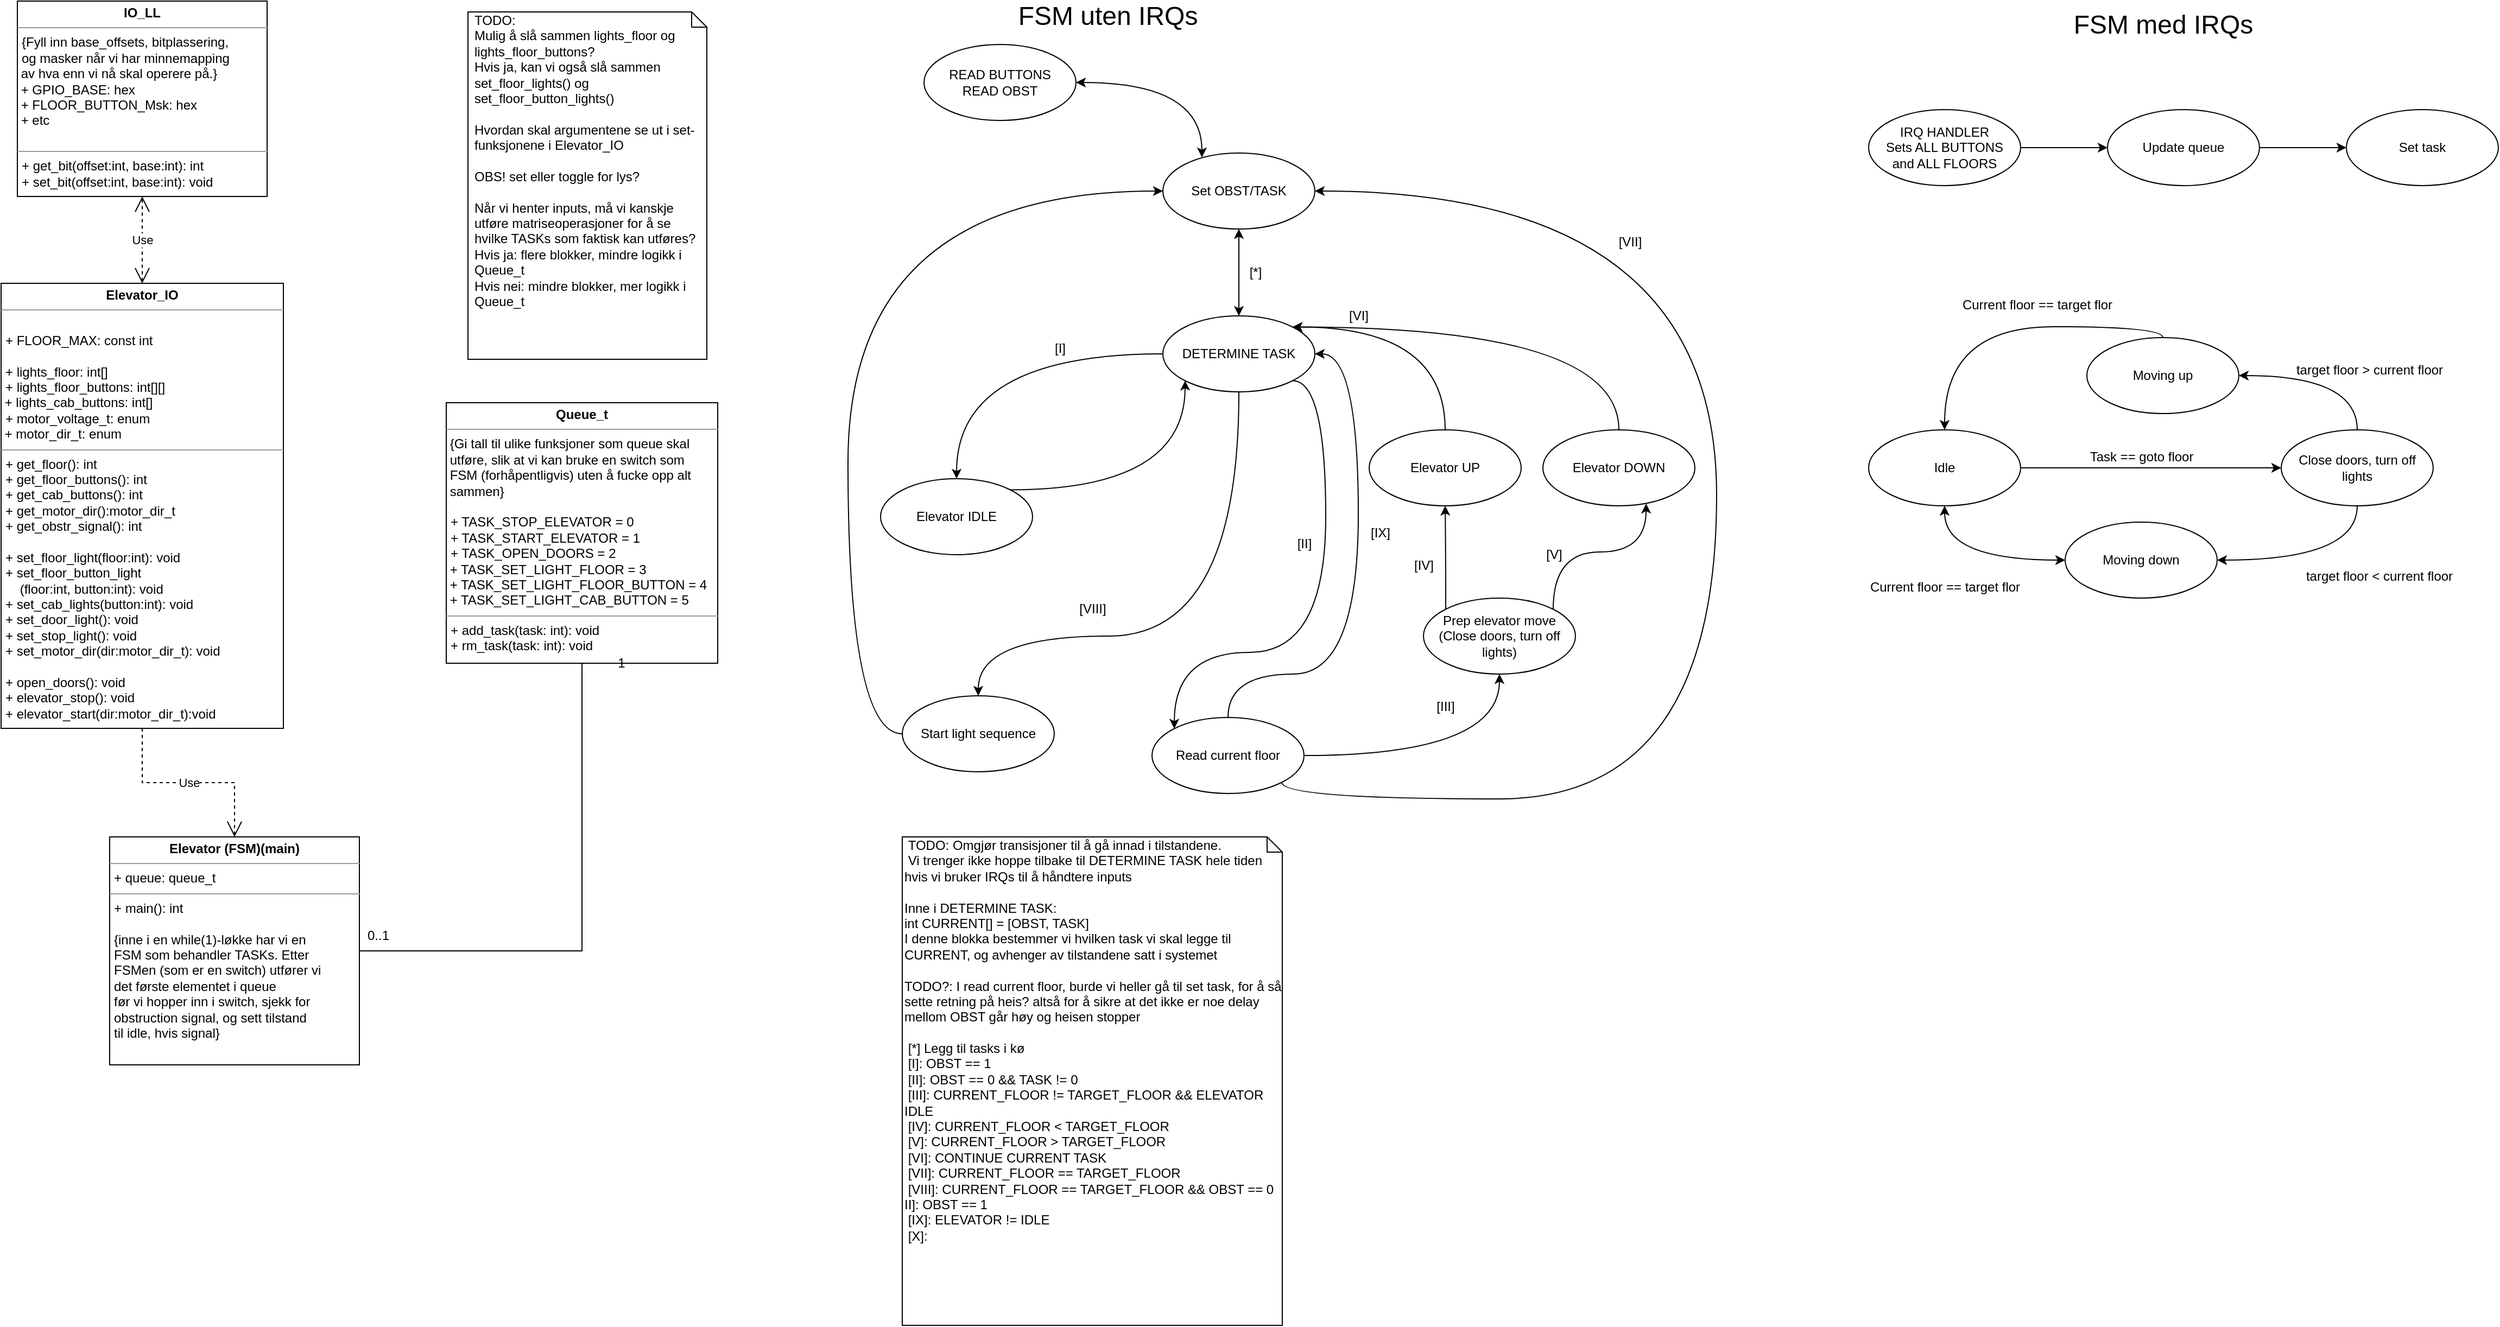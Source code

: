 <mxfile version="12.6.1" type="github">
  <diagram name="Page-1" id="c4acf3e9-155e-7222-9cf6-157b1a14988f">
    <mxGraphModel dx="1360" dy="765" grid="1" gridSize="10" guides="1" tooltips="1" connect="1" arrows="1" fold="1" page="1" pageScale="1" pageWidth="850" pageHeight="1100" background="#ffffff" math="0" shadow="0">
      <root>
        <mxCell id="0"/>
        <mxCell id="1" parent="0"/>
        <mxCell id="5d2195bd80daf111-18" value="&lt;p style=&quot;margin: 0px ; margin-top: 4px ; text-align: center&quot;&gt;&lt;b&gt;Elevator_IO&lt;/b&gt;&lt;/p&gt;&lt;hr size=&quot;1&quot;&gt;&lt;br&gt;&lt;p style=&quot;margin: 0px ; margin-left: 4px&quot;&gt;+ FLOOR_MAX: const int&lt;/p&gt;&lt;p style=&quot;margin: 0px ; margin-left: 4px&quot;&gt;&lt;br&gt;&lt;/p&gt;&lt;p style=&quot;margin: 0px ; margin-left: 4px&quot;&gt;+ lights_floor: int[]&lt;/p&gt;&lt;p style=&quot;margin: 0px ; margin-left: 4px&quot;&gt;+ lights_floor_buttons: int[][]&lt;/p&gt;&amp;nbsp;+ lights_cab_buttons: int[]&lt;br&gt;&lt;p style=&quot;margin: 0px ; margin-left: 4px&quot;&gt;+ motor_voltage_t: enum&lt;/p&gt;&amp;nbsp;+ motor_dir_t: enum&lt;hr size=&quot;1&quot;&gt;&lt;p style=&quot;margin: 0px ; margin-left: 4px&quot;&gt;+ get_floor(): int&lt;/p&gt;&lt;p style=&quot;margin: 0px ; margin-left: 4px&quot;&gt;+ get_floor_buttons(): int&lt;/p&gt;&lt;p style=&quot;margin: 0px ; margin-left: 4px&quot;&gt;+ get_cab_buttons(): int&lt;br&gt;&lt;/p&gt;&lt;p style=&quot;margin: 0px ; margin-left: 4px&quot;&gt;+ get_motor_dir():motor_dir_t&lt;/p&gt;&lt;p style=&quot;margin: 0px ; margin-left: 4px&quot;&gt;+ get_obstr_signal(): int&lt;/p&gt;&lt;p style=&quot;margin: 0px ; margin-left: 4px&quot;&gt;&lt;br&gt;&lt;/p&gt;&lt;p style=&quot;margin: 0px ; margin-left: 4px&quot;&gt;+ set_floor_light(floor:int): void&lt;/p&gt;&lt;p style=&quot;margin: 0px ; margin-left: 4px&quot;&gt;+ set_floor_button_light&lt;/p&gt;&lt;p style=&quot;margin: 0px ; margin-left: 4px&quot;&gt;&amp;nbsp;&amp;nbsp;&amp;nbsp; (floor:int, button:int): void&lt;/p&gt;&lt;p style=&quot;margin: 0px ; margin-left: 4px&quot;&gt;+ set_cab_lights(button:int): void&lt;/p&gt;&lt;p style=&quot;margin: 0px ; margin-left: 4px&quot;&gt;+ set_door_light(): void&lt;/p&gt;&lt;p style=&quot;margin: 0px ; margin-left: 4px&quot;&gt;+ set_stop_light(): void&lt;/p&gt;&lt;p style=&quot;margin: 0px ; margin-left: 4px&quot;&gt;+ set_motor_dir(dir:motor_dir_t): void&lt;br&gt;&lt;/p&gt;&lt;p style=&quot;margin: 0px ; margin-left: 4px&quot;&gt;&lt;br&gt;&lt;/p&gt;&lt;p style=&quot;margin: 0px ; margin-left: 4px&quot;&gt;+ open_doors(): void&lt;/p&gt;&lt;p style=&quot;margin: 0px ; margin-left: 4px&quot;&gt;+ elevator_stop(): void&lt;/p&gt;&lt;p style=&quot;margin: 0px ; margin-left: 4px&quot;&gt;+ elevator_start(dir:motor_dir_t):void&lt;br&gt;&lt;/p&gt;" style="verticalAlign=top;align=left;overflow=fill;fontSize=12;fontFamily=Helvetica;html=1;rounded=0;shadow=0;comic=0;labelBackgroundColor=none;strokeWidth=1" parent="1" vertex="1">
          <mxGeometry x="90" y="290" width="260" height="410" as="geometry"/>
        </mxCell>
        <mxCell id="rIhJGZzGCQhaWJp5LzbU-6" value="&lt;p style=&quot;margin: 0px ; margin-top: 4px ; text-align: center&quot;&gt;&lt;b&gt;IO_LL&lt;br&gt;&lt;/b&gt;&lt;/p&gt;&lt;hr size=&quot;1&quot;&gt;&lt;p style=&quot;margin: 0px ; margin-left: 4px&quot;&gt;{Fyll inn base_offsets, bitplassering,&lt;/p&gt;&lt;p style=&quot;margin: 0px ; margin-left: 4px&quot;&gt;og masker når vi har minnemapping&lt;/p&gt;&lt;div&gt;&amp;nbsp;av hva enn vi nå skal operere på.}&lt;/div&gt;&lt;div&gt;&amp;nbsp;+ GPIO_BASE: hex&lt;br&gt;&lt;/div&gt;&lt;div&gt;&amp;nbsp;+ FLOOR_BUTTON_Msk: hex&lt;br&gt;&lt;/div&gt;&lt;div&gt;&amp;nbsp;+ etc &lt;br&gt;&lt;/div&gt;&lt;div&gt;&lt;br&gt;&lt;/div&gt;&lt;hr size=&quot;1&quot;&gt;&lt;p style=&quot;margin: 0px ; margin-left: 4px&quot;&gt;+ get_bit(offset:int, base:int): int&lt;/p&gt;&lt;p style=&quot;margin: 0px ; margin-left: 4px&quot;&gt;+ set_bit(offset:int, base:int): void&lt;/p&gt;&lt;p style=&quot;margin: 0px ; margin-left: 4px&quot;&gt;&lt;br&gt;&lt;/p&gt;" style="verticalAlign=top;align=left;overflow=fill;fontSize=12;fontFamily=Helvetica;html=1;rounded=0;shadow=0;comic=0;labelBackgroundColor=none;strokeWidth=1" parent="1" vertex="1">
          <mxGeometry x="105" y="30" width="230" height="180" as="geometry"/>
        </mxCell>
        <mxCell id="rIhJGZzGCQhaWJp5LzbU-28" value="&lt;p style=&quot;margin: 0px ; margin-top: 4px ; text-align: center&quot;&gt;&lt;b&gt;Elevator (FSM)(main)&lt;br&gt;&lt;/b&gt;&lt;/p&gt;&lt;hr size=&quot;1&quot;&gt;&lt;p style=&quot;margin: 0px ; margin-left: 4px&quot;&gt;+ queue: queue_t&lt;br&gt;&lt;/p&gt;&lt;hr size=&quot;1&quot;&gt;&lt;p style=&quot;margin: 0px ; margin-left: 4px&quot;&gt;+ main(): int&lt;/p&gt;&lt;p style=&quot;margin: 0px ; margin-left: 4px&quot;&gt;&lt;br&gt;&lt;/p&gt;&lt;p style=&quot;margin: 0px ; margin-left: 4px&quot;&gt;{inne i en while(1)-løkke har vi en&lt;/p&gt;&lt;p style=&quot;margin: 0px ; margin-left: 4px&quot;&gt;FSM som behandler TASKs. Etter&lt;/p&gt;&lt;p style=&quot;margin: 0px ; margin-left: 4px&quot;&gt;FSMen (som er en switch) utfører vi&lt;/p&gt;&lt;p style=&quot;margin: 0px ; margin-left: 4px&quot;&gt;det første elementet i queue&lt;/p&gt;&lt;p style=&quot;margin: 0px ; margin-left: 4px&quot;&gt;før vi hopper inn i switch, sjekk for&lt;/p&gt;&lt;p style=&quot;margin: 0px ; margin-left: 4px&quot;&gt;obstruction signal, og sett tilstand&lt;/p&gt;&lt;p style=&quot;margin: 0px ; margin-left: 4px&quot;&gt;til idle, hvis signal}&lt;br&gt;&lt;/p&gt;&lt;p style=&quot;margin: 0px ; margin-left: 4px&quot;&gt;&lt;br&gt;&lt;/p&gt;&lt;p style=&quot;margin: 0px ; margin-left: 4px&quot;&gt;&lt;br&gt;&lt;/p&gt;" style="verticalAlign=top;align=left;overflow=fill;fontSize=12;fontFamily=Helvetica;html=1;rounded=0;shadow=0;comic=0;labelBackgroundColor=none;strokeWidth=1" parent="1" vertex="1">
          <mxGeometry x="190" y="800" width="230" height="210" as="geometry"/>
        </mxCell>
        <mxCell id="rIhJGZzGCQhaWJp5LzbU-29" value="&lt;p style=&quot;margin: 0px ; margin-top: 4px ; text-align: center&quot;&gt;&lt;b&gt;Queue_t&lt;br&gt;&lt;/b&gt;&lt;/p&gt;&lt;hr size=&quot;1&quot;&gt;&lt;div&gt;&amp;nbsp;{Gi tall til ulike funksjoner som queue skal&lt;/div&gt;&lt;div&gt;&amp;nbsp;utføre, slik at vi kan bruke en switch som&lt;/div&gt;&lt;div&gt;&amp;nbsp;FSM (forhåpentligvis) uten å fucke opp alt&lt;/div&gt;&lt;div&gt;&amp;nbsp;sammen}&lt;/div&gt;&lt;p style=&quot;margin: 0px ; margin-left: 4px&quot;&gt;&lt;br&gt;&lt;/p&gt;&lt;p style=&quot;margin: 0px ; margin-left: 4px&quot;&gt;+ TASK_STOP_ELEVATOR = 0&lt;br&gt;&lt;/p&gt;&lt;p style=&quot;margin: 0px ; margin-left: 4px&quot;&gt;+ TASK_START_ELEVATOR = 1&lt;br&gt;&lt;/p&gt;&lt;p style=&quot;margin: 0px ; margin-left: 4px&quot;&gt;+ TASK_OPEN_DOORS = 2&lt;br&gt;&lt;/p&gt;&lt;div&gt;&amp;nbsp;+ TASK_SET_LIGHT_FLOOR = 3&lt;br&gt;&lt;/div&gt;&lt;div&gt;&amp;nbsp;+ TASK_SET_LIGHT_FLOOR_BUTTON = 4&lt;br&gt;&lt;/div&gt;&lt;div&gt;&amp;nbsp;+ TASK_SET_LIGHT_CAB_BUTTON = 5&lt;br&gt;&lt;/div&gt;&lt;hr size=&quot;1&quot;&gt;&lt;p style=&quot;margin: 0px ; margin-left: 4px&quot;&gt;+ add_task(task: int): void&lt;/p&gt;&lt;p style=&quot;margin: 0px ; margin-left: 4px&quot;&gt;+ rm_task(task: int): void&lt;/p&gt;&lt;p style=&quot;margin: 0px ; margin-left: 4px&quot;&gt;&lt;br&gt;&lt;/p&gt;" style="verticalAlign=top;align=left;overflow=fill;fontSize=12;fontFamily=Helvetica;html=1;rounded=0;shadow=0;comic=0;labelBackgroundColor=none;strokeWidth=1" parent="1" vertex="1">
          <mxGeometry x="500" y="400" width="250" height="240" as="geometry"/>
        </mxCell>
        <mxCell id="E3FCNjhZ2y0T8DLhMkyU-29" value="Use" style="endArrow=open;endSize=12;dashed=1;html=1;exitX=0.5;exitY=1;exitDx=0;exitDy=0;entryX=0.5;entryY=0;entryDx=0;entryDy=0;rounded=0;startArrow=none;startFill=0;" parent="1" source="5d2195bd80daf111-18" target="rIhJGZzGCQhaWJp5LzbU-28" edge="1">
          <mxGeometry width="160" relative="1" as="geometry">
            <mxPoint x="90" y="1030" as="sourcePoint"/>
            <mxPoint x="250" y="1030" as="targetPoint"/>
            <Array as="points">
              <mxPoint x="220" y="750"/>
              <mxPoint x="305" y="750"/>
            </Array>
          </mxGeometry>
        </mxCell>
        <mxCell id="E3FCNjhZ2y0T8DLhMkyU-30" value="" style="endArrow=none;endSize=12;html=1;exitX=0.5;exitY=1;exitDx=0;exitDy=0;entryX=1;entryY=0.5;entryDx=0;entryDy=0;rounded=0;endFill=0;" parent="1" source="rIhJGZzGCQhaWJp5LzbU-29" target="rIhJGZzGCQhaWJp5LzbU-28" edge="1">
          <mxGeometry x="0.5" width="160" relative="1" as="geometry">
            <mxPoint x="90" y="1030" as="sourcePoint"/>
            <mxPoint x="250" y="1030" as="targetPoint"/>
            <Array as="points">
              <mxPoint x="625" y="905"/>
            </Array>
            <mxPoint as="offset"/>
          </mxGeometry>
        </mxCell>
        <mxCell id="E3FCNjhZ2y0T8DLhMkyU-36" value="Use" style="endArrow=open;endSize=12;dashed=1;html=1;strokeWidth=1;entryX=0.5;entryY=1;entryDx=0;entryDy=0;exitX=0.5;exitY=0;exitDx=0;exitDy=0;startArrow=open;startSize=12;startFill=0;rounded=0;" parent="1" source="5d2195bd80daf111-18" target="rIhJGZzGCQhaWJp5LzbU-6" edge="1">
          <mxGeometry width="160" relative="1" as="geometry">
            <mxPoint x="90" y="1030" as="sourcePoint"/>
            <mxPoint x="250" y="1030" as="targetPoint"/>
          </mxGeometry>
        </mxCell>
        <mxCell id="E3FCNjhZ2y0T8DLhMkyU-37" value="&lt;p style=&quot;margin: 0px ; margin-left: 4px&quot;&gt;TODO:&lt;/p&gt;&lt;p style=&quot;margin: 0px ; margin-left: 4px&quot;&gt;Mulig å slå sammen lights_floor og lights_floor_buttons?&lt;/p&gt;&lt;p style=&quot;margin: 0px ; margin-left: 4px&quot;&gt;Hvis ja, kan vi også slå sammen set_floor_lights() og set_floor_button_lights()&lt;/p&gt;&lt;p style=&quot;margin: 0px ; margin-left: 4px&quot;&gt;&lt;br&gt;&lt;/p&gt;&lt;p style=&quot;margin: 0px ; margin-left: 4px&quot;&gt;Hvordan skal argumentene se ut i set-funksjonene i Elevator_IO&lt;/p&gt;&lt;p style=&quot;margin: 0px ; margin-left: 4px&quot;&gt;&lt;br&gt;&lt;/p&gt;&lt;p style=&quot;margin: 0px ; margin-left: 4px&quot;&gt;OBS! set eller toggle for lys?&lt;/p&gt;&lt;p style=&quot;margin: 0px ; margin-left: 4px&quot;&gt;&lt;br&gt;&lt;/p&gt;&lt;p style=&quot;margin: 0px ; margin-left: 4px&quot;&gt;Når vi henter inputs, må vi kanskje&lt;/p&gt;&lt;p style=&quot;margin: 0px ; margin-left: 4px&quot;&gt;utføre matriseoperasjoner for å se&lt;/p&gt;&lt;p style=&quot;margin: 0px ; margin-left: 4px&quot;&gt;hvilke TASKs som faktisk kan utføres?&lt;br&gt;&lt;/p&gt;&lt;p style=&quot;margin: 0px ; margin-left: 4px&quot;&gt;Hvis ja: flere blokker, mindre logikk i Queue_t&lt;/p&gt;&lt;p style=&quot;margin: 0px ; margin-left: 4px&quot;&gt;Hvis nei: mindre blokker, mer logikk i Queue_t&lt;br&gt;&lt;/p&gt;" style="shape=note;whiteSpace=wrap;html=1;size=14;verticalAlign=top;align=left;spacingTop=-6;" parent="1" vertex="1">
          <mxGeometry x="520" y="40" width="220" height="320" as="geometry"/>
        </mxCell>
        <mxCell id="E3FCNjhZ2y0T8DLhMkyU-40" value="0..1" style="text;html=1;align=center;verticalAlign=middle;resizable=0;points=[];autosize=1;" parent="1" vertex="1">
          <mxGeometry x="417" y="881" width="40" height="20" as="geometry"/>
        </mxCell>
        <mxCell id="E3FCNjhZ2y0T8DLhMkyU-41" value="1" style="text;html=1;align=center;verticalAlign=middle;resizable=0;points=[];autosize=1;" parent="1" vertex="1">
          <mxGeometry x="651" y="630" width="20" height="20" as="geometry"/>
        </mxCell>
        <mxCell id="Fhqkq1UOQx8cXXpCBCW_-34" style="edgeStyle=orthogonalEdgeStyle;curved=1;orthogonalLoop=1;jettySize=auto;html=1;exitX=0;exitY=0.5;exitDx=0;exitDy=0;entryX=0.5;entryY=0;entryDx=0;entryDy=0;" parent="1" source="Fhqkq1UOQx8cXXpCBCW_-1" target="Fhqkq1UOQx8cXXpCBCW_-2" edge="1">
          <mxGeometry relative="1" as="geometry"/>
        </mxCell>
        <mxCell id="Fhqkq1UOQx8cXXpCBCW_-107" value="" style="edgeStyle=orthogonalEdgeStyle;curved=1;orthogonalLoop=1;jettySize=auto;html=1;startArrow=classic;startFill=1;endArrow=classic;endFill=1;" parent="1" source="Fhqkq1UOQx8cXXpCBCW_-1" target="Fhqkq1UOQx8cXXpCBCW_-106" edge="1">
          <mxGeometry relative="1" as="geometry"/>
        </mxCell>
        <mxCell id="Fhqkq1UOQx8cXXpCBCW_-115" value="" style="edgeStyle=orthogonalEdgeStyle;curved=1;orthogonalLoop=1;jettySize=auto;html=1;startArrow=none;startFill=0;endArrow=classic;endFill=1;" parent="1" source="Fhqkq1UOQx8cXXpCBCW_-1" target="Fhqkq1UOQx8cXXpCBCW_-114" edge="1">
          <mxGeometry relative="1" as="geometry">
            <Array as="points">
              <mxPoint x="1230" y="615"/>
            </Array>
          </mxGeometry>
        </mxCell>
        <mxCell id="Fhqkq1UOQx8cXXpCBCW_-145" style="edgeStyle=orthogonalEdgeStyle;curved=1;orthogonalLoop=1;jettySize=auto;html=1;exitX=1;exitY=1;exitDx=0;exitDy=0;entryX=0;entryY=0;entryDx=0;entryDy=0;startArrow=none;startFill=0;endArrow=classic;endFill=1;" parent="1" source="Fhqkq1UOQx8cXXpCBCW_-1" target="Fhqkq1UOQx8cXXpCBCW_-37" edge="1">
          <mxGeometry relative="1" as="geometry">
            <Array as="points">
              <mxPoint x="1310" y="380"/>
              <mxPoint x="1310" y="630"/>
              <mxPoint x="1171" y="630"/>
            </Array>
          </mxGeometry>
        </mxCell>
        <mxCell id="Fhqkq1UOQx8cXXpCBCW_-1" value="DETERMINE TASK" style="ellipse;whiteSpace=wrap;html=1;" parent="1" vertex="1">
          <mxGeometry x="1160" y="320" width="140" height="70" as="geometry"/>
        </mxCell>
        <mxCell id="Fhqkq1UOQx8cXXpCBCW_-116" style="edgeStyle=orthogonalEdgeStyle;curved=1;orthogonalLoop=1;jettySize=auto;html=1;entryX=0;entryY=0.5;entryDx=0;entryDy=0;startArrow=none;startFill=0;endArrow=classic;endFill=1;exitX=0;exitY=0.5;exitDx=0;exitDy=0;" parent="1" source="Fhqkq1UOQx8cXXpCBCW_-114" target="Fhqkq1UOQx8cXXpCBCW_-106" edge="1">
          <mxGeometry relative="1" as="geometry">
            <Array as="points">
              <mxPoint x="870" y="705"/>
              <mxPoint x="870" y="205"/>
            </Array>
          </mxGeometry>
        </mxCell>
        <mxCell id="Fhqkq1UOQx8cXXpCBCW_-114" value="Start light sequence" style="ellipse;whiteSpace=wrap;html=1;" parent="1" vertex="1">
          <mxGeometry x="920" y="670" width="140" height="70" as="geometry"/>
        </mxCell>
        <mxCell id="Fhqkq1UOQx8cXXpCBCW_-106" value="Set OBST/TASK" style="ellipse;whiteSpace=wrap;html=1;" parent="1" vertex="1">
          <mxGeometry x="1160" y="170" width="140" height="70" as="geometry"/>
        </mxCell>
        <mxCell id="Fhqkq1UOQx8cXXpCBCW_-125" style="edgeStyle=orthogonalEdgeStyle;curved=1;orthogonalLoop=1;jettySize=auto;html=1;exitX=1;exitY=1;exitDx=0;exitDy=0;entryX=1;entryY=0.5;entryDx=0;entryDy=0;startArrow=none;startFill=0;endArrow=classic;endFill=1;" parent="1" source="Fhqkq1UOQx8cXXpCBCW_-37" target="Fhqkq1UOQx8cXXpCBCW_-106" edge="1">
          <mxGeometry relative="1" as="geometry">
            <Array as="points">
              <mxPoint x="1269" y="765"/>
              <mxPoint x="1670" y="765"/>
              <mxPoint x="1670" y="205"/>
            </Array>
          </mxGeometry>
        </mxCell>
        <mxCell id="Fhqkq1UOQx8cXXpCBCW_-139" value="" style="edgeStyle=orthogonalEdgeStyle;curved=1;orthogonalLoop=1;jettySize=auto;html=1;startArrow=none;startFill=0;endArrow=classic;endFill=1;" parent="1" source="Fhqkq1UOQx8cXXpCBCW_-37" target="Fhqkq1UOQx8cXXpCBCW_-138" edge="1">
          <mxGeometry relative="1" as="geometry"/>
        </mxCell>
        <mxCell id="Fhqkq1UOQx8cXXpCBCW_-150" style="edgeStyle=orthogonalEdgeStyle;curved=1;orthogonalLoop=1;jettySize=auto;html=1;exitX=0.5;exitY=0;exitDx=0;exitDy=0;entryX=1;entryY=0.5;entryDx=0;entryDy=0;startArrow=none;startFill=0;endArrow=classic;endFill=1;" parent="1" source="Fhqkq1UOQx8cXXpCBCW_-37" target="Fhqkq1UOQx8cXXpCBCW_-1" edge="1">
          <mxGeometry relative="1" as="geometry">
            <Array as="points">
              <mxPoint x="1220" y="650"/>
              <mxPoint x="1340" y="650"/>
              <mxPoint x="1340" y="355"/>
            </Array>
          </mxGeometry>
        </mxCell>
        <mxCell id="Fhqkq1UOQx8cXXpCBCW_-37" value="Read current floor" style="ellipse;whiteSpace=wrap;html=1;" parent="1" vertex="1">
          <mxGeometry x="1150" y="690" width="140" height="70" as="geometry"/>
        </mxCell>
        <mxCell id="Fhqkq1UOQx8cXXpCBCW_-142" style="edgeStyle=orthogonalEdgeStyle;curved=1;orthogonalLoop=1;jettySize=auto;html=1;exitX=0;exitY=0;exitDx=0;exitDy=0;entryX=0.5;entryY=1;entryDx=0;entryDy=0;startArrow=none;startFill=0;endArrow=classic;endFill=1;" parent="1" source="Fhqkq1UOQx8cXXpCBCW_-138" target="Fhqkq1UOQx8cXXpCBCW_-48" edge="1">
          <mxGeometry relative="1" as="geometry"/>
        </mxCell>
        <mxCell id="Fhqkq1UOQx8cXXpCBCW_-143" style="edgeStyle=orthogonalEdgeStyle;curved=1;orthogonalLoop=1;jettySize=auto;html=1;exitX=1;exitY=0;exitDx=0;exitDy=0;entryX=0.679;entryY=0.971;entryDx=0;entryDy=0;entryPerimeter=0;startArrow=none;startFill=0;endArrow=classic;endFill=1;" parent="1" source="Fhqkq1UOQx8cXXpCBCW_-138" target="Fhqkq1UOQx8cXXpCBCW_-51" edge="1">
          <mxGeometry relative="1" as="geometry"/>
        </mxCell>
        <mxCell id="Fhqkq1UOQx8cXXpCBCW_-138" value="&lt;div&gt;Prep elevator move&lt;/div&gt;&lt;div&gt;(Close doors, turn off lights)&lt;br&gt;&lt;/div&gt;" style="ellipse;whiteSpace=wrap;html=1;" parent="1" vertex="1">
          <mxGeometry x="1400" y="580" width="140" height="70" as="geometry"/>
        </mxCell>
        <mxCell id="Fhqkq1UOQx8cXXpCBCW_-135" style="edgeStyle=orthogonalEdgeStyle;curved=1;orthogonalLoop=1;jettySize=auto;html=1;exitX=0.5;exitY=0;exitDx=0;exitDy=0;entryX=1;entryY=0;entryDx=0;entryDy=0;startArrow=none;startFill=0;endArrow=classic;endFill=1;" parent="1" source="Fhqkq1UOQx8cXXpCBCW_-51" target="Fhqkq1UOQx8cXXpCBCW_-1" edge="1">
          <mxGeometry relative="1" as="geometry">
            <Array as="points">
              <mxPoint x="1580" y="330"/>
            </Array>
          </mxGeometry>
        </mxCell>
        <mxCell id="Fhqkq1UOQx8cXXpCBCW_-51" value="Elevator DOWN" style="ellipse;whiteSpace=wrap;html=1;" parent="1" vertex="1">
          <mxGeometry x="1510" y="425" width="140" height="70" as="geometry"/>
        </mxCell>
        <mxCell id="Fhqkq1UOQx8cXXpCBCW_-61" style="edgeStyle=orthogonalEdgeStyle;curved=1;orthogonalLoop=1;jettySize=auto;html=1;exitX=1;exitY=0;exitDx=0;exitDy=0;entryX=0;entryY=1;entryDx=0;entryDy=0;" parent="1" source="Fhqkq1UOQx8cXXpCBCW_-2" target="Fhqkq1UOQx8cXXpCBCW_-1" edge="1">
          <mxGeometry relative="1" as="geometry"/>
        </mxCell>
        <mxCell id="Fhqkq1UOQx8cXXpCBCW_-2" value="Elevator IDLE" style="ellipse;whiteSpace=wrap;html=1;" parent="1" vertex="1">
          <mxGeometry x="900" y="470" width="140" height="70" as="geometry"/>
        </mxCell>
        <mxCell id="Fhqkq1UOQx8cXXpCBCW_-35" value="[I]" style="text;html=1;align=center;verticalAlign=middle;resizable=0;points=[];autosize=1;" parent="1" vertex="1">
          <mxGeometry x="1050" y="340" width="30" height="20" as="geometry"/>
        </mxCell>
        <mxCell id="Fhqkq1UOQx8cXXpCBCW_-39" value="[II]" style="text;html=1;align=center;verticalAlign=middle;resizable=0;points=[];autosize=1;" parent="1" vertex="1">
          <mxGeometry x="1275" y="520" width="30" height="20" as="geometry"/>
        </mxCell>
        <mxCell id="Fhqkq1UOQx8cXXpCBCW_-59" value="&lt;div&gt;&amp;nbsp;TODO: Omgjør transisjoner til å gå innad i tilstandene.&lt;/div&gt;&lt;div&gt;&amp;nbsp;Vi trenger ikke hoppe tilbake til DETERMINE TASK hele tiden hvis vi bruker IRQs til å håndtere inputs&lt;br&gt;&lt;/div&gt;&lt;div&gt;&lt;br&gt;&lt;/div&gt;&lt;div&gt;Inne i DETERMINE TASK:&lt;br&gt;&lt;/div&gt;&lt;div&gt;int CURRENT[] = [OBST, TASK]&lt;/div&gt;&lt;div&gt;I denne blokka bestemmer vi hvilken task vi skal legge til CURRENT, og avhenger av tilstandene satt i systemet&lt;br&gt;&lt;/div&gt;&lt;div&gt;&lt;br&gt;&lt;/div&gt;&lt;div&gt;TODO?: I read current floor, burde vi heller gå til set task, for å så sette retning på heis? altså for å sikre at det ikke er noe delay mellom OBST går høy og heisen stopper&lt;br&gt;&lt;/div&gt;&lt;div&gt;&lt;div&gt;&lt;br&gt;&lt;/div&gt;&lt;div&gt;&amp;nbsp;[*] Legg til tasks i kø&lt;br&gt;&lt;/div&gt;&lt;/div&gt;&lt;div&gt;&amp;nbsp;[I]: OBST == 1 &lt;br&gt;&lt;/div&gt;&lt;div&gt;&amp;nbsp;[II]: OBST == 0 &amp;amp;&amp;amp; TASK != 0&lt;/div&gt;&lt;div&gt;&amp;nbsp;[III]: CURRENT_FLOOR != TARGET_FLOOR &amp;amp;&amp;amp; ELEVATOR IDLE&lt;br&gt;&lt;/div&gt;&lt;div&gt;&amp;nbsp;[IV]: CURRENT_FLOOR &amp;lt; TARGET_FLOOR&lt;br&gt;&lt;/div&gt;&lt;div&gt;&amp;nbsp;[V]: CURRENT_FLOOR &amp;gt; TARGET_FLOOR&lt;/div&gt;&lt;div&gt;&amp;nbsp;[VI]: CONTINUE CURRENT TASK&lt;/div&gt;&lt;div&gt;&amp;nbsp;[VII]: CURRENT_FLOOR == TARGET_FLOOR&lt;br&gt;&lt;/div&gt;&lt;div&gt;&amp;nbsp;[VIII]: CURRENT_FLOOR == TARGET_FLOOR &amp;amp;&amp;amp; OBST == 0&lt;/div&gt;&lt;div&gt;II]: OBST == 1&lt;/div&gt;&lt;div&gt;&amp;nbsp;[IX]: ELEVATOR != IDLE&lt;br&gt;&lt;/div&gt;&lt;div&gt;&amp;nbsp;[X]:&lt;/div&gt;&lt;div&gt;&lt;br&gt;&lt;/div&gt;" style="shape=note;whiteSpace=wrap;html=1;size=14;verticalAlign=top;align=left;spacingTop=-6;" parent="1" vertex="1">
          <mxGeometry x="920" y="800" width="350" height="450" as="geometry"/>
        </mxCell>
        <mxCell id="Fhqkq1UOQx8cXXpCBCW_-108" style="edgeStyle=orthogonalEdgeStyle;curved=1;orthogonalLoop=1;jettySize=auto;html=1;entryX=0.257;entryY=0.057;entryDx=0;entryDy=0;startArrow=classic;startFill=1;endArrow=classic;endFill=1;entryPerimeter=0;" parent="1" source="Fhqkq1UOQx8cXXpCBCW_-84" target="Fhqkq1UOQx8cXXpCBCW_-106" edge="1">
          <mxGeometry relative="1" as="geometry"/>
        </mxCell>
        <mxCell id="Fhqkq1UOQx8cXXpCBCW_-84" value="&lt;div&gt;READ BUTTONS&lt;/div&gt;&lt;div&gt;READ OBST&lt;br&gt;&lt;/div&gt;" style="ellipse;whiteSpace=wrap;html=1;" parent="1" vertex="1">
          <mxGeometry x="940" y="70" width="140" height="70" as="geometry"/>
        </mxCell>
        <mxCell id="Fhqkq1UOQx8cXXpCBCW_-132" style="edgeStyle=orthogonalEdgeStyle;curved=1;orthogonalLoop=1;jettySize=auto;html=1;exitX=0.5;exitY=0;exitDx=0;exitDy=0;entryX=1;entryY=0;entryDx=0;entryDy=0;startArrow=none;startFill=0;endArrow=classic;endFill=1;" parent="1" source="Fhqkq1UOQx8cXXpCBCW_-48" target="Fhqkq1UOQx8cXXpCBCW_-1" edge="1">
          <mxGeometry relative="1" as="geometry">
            <Array as="points">
              <mxPoint x="1420" y="330"/>
            </Array>
          </mxGeometry>
        </mxCell>
        <mxCell id="Fhqkq1UOQx8cXXpCBCW_-48" value="Elevator UP" style="ellipse;whiteSpace=wrap;html=1;" parent="1" vertex="1">
          <mxGeometry x="1350" y="425" width="140" height="70" as="geometry"/>
        </mxCell>
        <mxCell id="Fhqkq1UOQx8cXXpCBCW_-89" value="[IV]" style="text;html=1;align=center;verticalAlign=middle;resizable=0;points=[];autosize=1;" parent="1" vertex="1">
          <mxGeometry x="1380" y="540" width="40" height="20" as="geometry"/>
        </mxCell>
        <mxCell id="Fhqkq1UOQx8cXXpCBCW_-91" value="[V]" style="text;html=1;align=center;verticalAlign=middle;resizable=0;points=[];autosize=1;" parent="1" vertex="1">
          <mxGeometry x="1505" y="530" width="30" height="20" as="geometry"/>
        </mxCell>
        <mxCell id="Fhqkq1UOQx8cXXpCBCW_-93" value="[VI]" style="text;html=1;align=center;verticalAlign=middle;resizable=0;points=[];autosize=1;" parent="1" vertex="1">
          <mxGeometry x="1320" y="310" width="40" height="20" as="geometry"/>
        </mxCell>
        <mxCell id="Fhqkq1UOQx8cXXpCBCW_-94" value="[VII]" style="text;html=1;align=center;verticalAlign=middle;resizable=0;points=[];autosize=1;" parent="1" vertex="1">
          <mxGeometry x="1570" y="242" width="40" height="20" as="geometry"/>
        </mxCell>
        <mxCell id="Fhqkq1UOQx8cXXpCBCW_-110" value="[*]" style="text;html=1;align=center;verticalAlign=middle;resizable=0;points=[];autosize=1;" parent="1" vertex="1">
          <mxGeometry x="1230" y="270" width="30" height="20" as="geometry"/>
        </mxCell>
        <mxCell id="Fhqkq1UOQx8cXXpCBCW_-148" value="[VIII]" style="text;html=1;align=center;verticalAlign=middle;resizable=0;points=[];autosize=1;" parent="1" vertex="1">
          <mxGeometry x="1070" y="580" width="50" height="20" as="geometry"/>
        </mxCell>
        <mxCell id="Fhqkq1UOQx8cXXpCBCW_-149" value="[III]" style="text;html=1;align=center;verticalAlign=middle;resizable=0;points=[];autosize=1;" parent="1" vertex="1">
          <mxGeometry x="1400" y="670" width="40" height="20" as="geometry"/>
        </mxCell>
        <mxCell id="Fhqkq1UOQx8cXXpCBCW_-151" value="[IX]" style="text;html=1;align=center;verticalAlign=middle;resizable=0;points=[];autosize=1;" parent="1" vertex="1">
          <mxGeometry x="1340" y="510" width="40" height="20" as="geometry"/>
        </mxCell>
        <mxCell id="n48RGGk54DGXP9neJjZi-2" value="&lt;font style=&quot;font-size: 24px&quot;&gt;FSM uten IRQs&lt;br&gt;&lt;/font&gt;" style="text;html=1;align=center;verticalAlign=middle;resizable=0;points=[];autosize=1;" vertex="1" parent="1">
          <mxGeometry x="1009" y="34" width="200" height="20" as="geometry"/>
        </mxCell>
        <mxCell id="n48RGGk54DGXP9neJjZi-4" value="&lt;font style=&quot;font-size: 24px&quot;&gt;FSM med IRQs&lt;br&gt;&lt;/font&gt;" style="text;html=1;align=center;verticalAlign=middle;resizable=0;points=[];autosize=1;" vertex="1" parent="1">
          <mxGeometry x="1981" y="42" width="200" height="20" as="geometry"/>
        </mxCell>
        <mxCell id="n48RGGk54DGXP9neJjZi-19" style="edgeStyle=orthogonalEdgeStyle;curved=1;orthogonalLoop=1;jettySize=auto;html=1;exitX=0;exitY=0.5;exitDx=0;exitDy=0;entryX=0.5;entryY=1;entryDx=0;entryDy=0;startArrow=classic;startFill=1;" edge="1" parent="1" source="n48RGGk54DGXP9neJjZi-6" target="n48RGGk54DGXP9neJjZi-15">
          <mxGeometry relative="1" as="geometry"/>
        </mxCell>
        <mxCell id="n48RGGk54DGXP9neJjZi-6" value="Moving down" style="ellipse;whiteSpace=wrap;html=1;" vertex="1" parent="1">
          <mxGeometry x="1991" y="510" width="140" height="70" as="geometry"/>
        </mxCell>
        <mxCell id="n48RGGk54DGXP9neJjZi-23" value="" style="edgeStyle=orthogonalEdgeStyle;curved=1;orthogonalLoop=1;jettySize=auto;html=1;startArrow=none;startFill=0;" edge="1" parent="1" source="n48RGGk54DGXP9neJjZi-14" target="n48RGGk54DGXP9neJjZi-22">
          <mxGeometry relative="1" as="geometry"/>
        </mxCell>
        <mxCell id="n48RGGk54DGXP9neJjZi-14" value="&lt;div&gt;IRQ HANDLER&lt;/div&gt;&lt;div&gt;Sets ALL BUTTONS&lt;/div&gt;&lt;div&gt;and ALL FLOORS&lt;br&gt;&lt;/div&gt;" style="ellipse;whiteSpace=wrap;html=1;" vertex="1" parent="1">
          <mxGeometry x="1810" y="130" width="140" height="70" as="geometry"/>
        </mxCell>
        <mxCell id="n48RGGk54DGXP9neJjZi-33" value="" style="edgeStyle=orthogonalEdgeStyle;curved=1;orthogonalLoop=1;jettySize=auto;html=1;startArrow=none;startFill=0;" edge="1" parent="1" source="n48RGGk54DGXP9neJjZi-22" target="n48RGGk54DGXP9neJjZi-32">
          <mxGeometry relative="1" as="geometry"/>
        </mxCell>
        <mxCell id="n48RGGk54DGXP9neJjZi-22" value="Update queue" style="ellipse;whiteSpace=wrap;html=1;" vertex="1" parent="1">
          <mxGeometry x="2030" y="130" width="140" height="70" as="geometry"/>
        </mxCell>
        <mxCell id="n48RGGk54DGXP9neJjZi-32" value="Set task" style="ellipse;whiteSpace=wrap;html=1;" vertex="1" parent="1">
          <mxGeometry x="2250" y="130" width="140" height="70" as="geometry"/>
        </mxCell>
        <mxCell id="n48RGGk54DGXP9neJjZi-28" value="" style="edgeStyle=orthogonalEdgeStyle;curved=1;orthogonalLoop=1;jettySize=auto;html=1;startArrow=none;startFill=0;" edge="1" parent="1" source="n48RGGk54DGXP9neJjZi-15" target="n48RGGk54DGXP9neJjZi-27">
          <mxGeometry relative="1" as="geometry"/>
        </mxCell>
        <mxCell id="n48RGGk54DGXP9neJjZi-15" value="Idle" style="ellipse;whiteSpace=wrap;html=1;" vertex="1" parent="1">
          <mxGeometry x="1810" y="425" width="140" height="70" as="geometry"/>
        </mxCell>
        <mxCell id="n48RGGk54DGXP9neJjZi-35" style="edgeStyle=orthogonalEdgeStyle;curved=1;orthogonalLoop=1;jettySize=auto;html=1;exitX=0.5;exitY=0;exitDx=0;exitDy=0;entryX=1;entryY=0.5;entryDx=0;entryDy=0;startArrow=none;startFill=0;" edge="1" parent="1" source="n48RGGk54DGXP9neJjZi-27" target="n48RGGk54DGXP9neJjZi-16">
          <mxGeometry relative="1" as="geometry"/>
        </mxCell>
        <mxCell id="n48RGGk54DGXP9neJjZi-38" style="edgeStyle=orthogonalEdgeStyle;curved=1;orthogonalLoop=1;jettySize=auto;html=1;exitX=0.5;exitY=1;exitDx=0;exitDy=0;entryX=1;entryY=0.5;entryDx=0;entryDy=0;startArrow=none;startFill=0;" edge="1" parent="1" source="n48RGGk54DGXP9neJjZi-27" target="n48RGGk54DGXP9neJjZi-6">
          <mxGeometry relative="1" as="geometry"/>
        </mxCell>
        <mxCell id="n48RGGk54DGXP9neJjZi-27" value="Close doors, turn off lights" style="ellipse;whiteSpace=wrap;html=1;" vertex="1" parent="1">
          <mxGeometry x="2190" y="425" width="140" height="70" as="geometry"/>
        </mxCell>
        <mxCell id="n48RGGk54DGXP9neJjZi-24" style="edgeStyle=orthogonalEdgeStyle;curved=1;orthogonalLoop=1;jettySize=auto;html=1;exitX=0.5;exitY=0;exitDx=0;exitDy=0;entryX=0.5;entryY=0;entryDx=0;entryDy=0;startArrow=none;startFill=0;" edge="1" parent="1" source="n48RGGk54DGXP9neJjZi-16" target="n48RGGk54DGXP9neJjZi-15">
          <mxGeometry relative="1" as="geometry">
            <Array as="points">
              <mxPoint x="2081" y="330"/>
              <mxPoint x="1880" y="330"/>
            </Array>
          </mxGeometry>
        </mxCell>
        <mxCell id="n48RGGk54DGXP9neJjZi-16" value="Moving up" style="ellipse;whiteSpace=wrap;html=1;" vertex="1" parent="1">
          <mxGeometry x="2011" y="340" width="140" height="70" as="geometry"/>
        </mxCell>
        <mxCell id="n48RGGk54DGXP9neJjZi-20" value="Current floor == target flor" style="text;html=1;align=center;verticalAlign=middle;resizable=0;points=[];autosize=1;" vertex="1" parent="1">
          <mxGeometry x="1785" y="560" width="190" height="20" as="geometry"/>
        </mxCell>
        <mxCell id="n48RGGk54DGXP9neJjZi-25" value="Current floor == target flor" style="text;html=1;align=center;verticalAlign=middle;resizable=0;points=[];autosize=1;" vertex="1" parent="1">
          <mxGeometry x="1870" y="300" width="190" height="20" as="geometry"/>
        </mxCell>
        <mxCell id="n48RGGk54DGXP9neJjZi-34" value="Task == goto floor" style="text;html=1;align=center;verticalAlign=middle;resizable=0;points=[];autosize=1;" vertex="1" parent="1">
          <mxGeometry x="1996" y="440" width="130" height="20" as="geometry"/>
        </mxCell>
        <mxCell id="n48RGGk54DGXP9neJjZi-37" value="target floor &amp;gt; current floor" style="text;html=1;align=center;verticalAlign=middle;resizable=0;points=[];autosize=1;" vertex="1" parent="1">
          <mxGeometry x="2181" y="360" width="180" height="20" as="geometry"/>
        </mxCell>
        <mxCell id="n48RGGk54DGXP9neJjZi-39" value="target floor &amp;lt; current floor" style="text;html=1;align=center;verticalAlign=middle;resizable=0;points=[];autosize=1;" vertex="1" parent="1">
          <mxGeometry x="2190" y="550" width="180" height="20" as="geometry"/>
        </mxCell>
      </root>
    </mxGraphModel>
  </diagram>
</mxfile>
